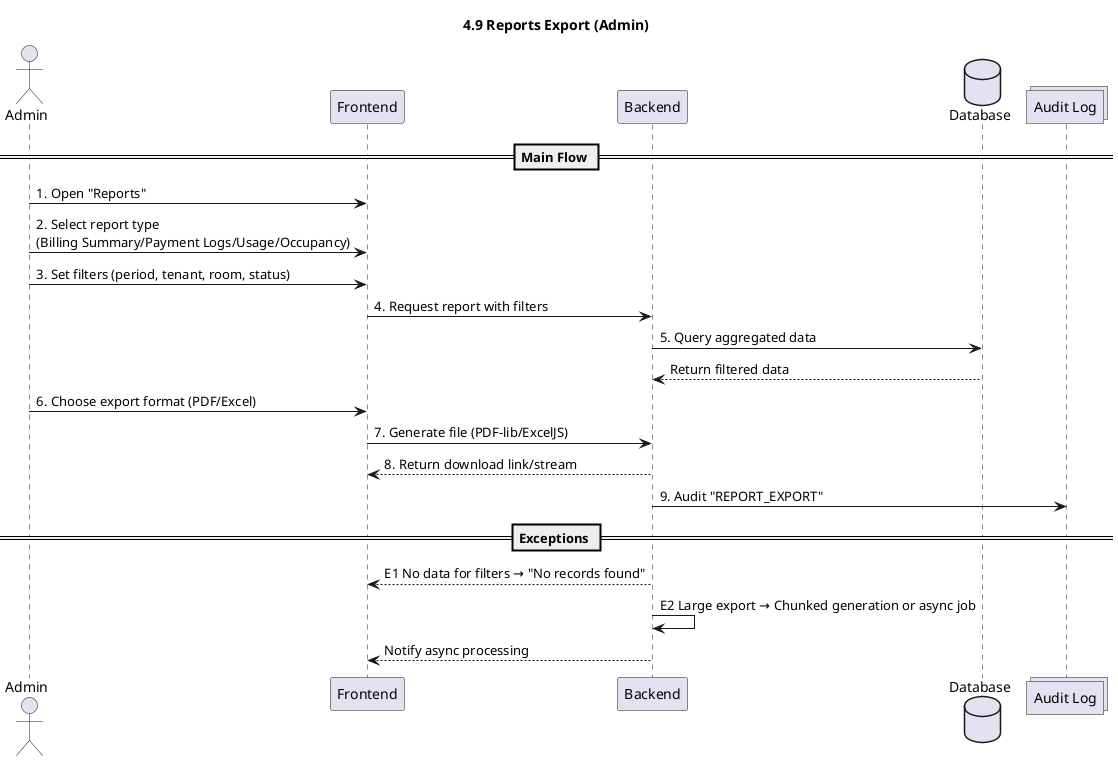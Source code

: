 @startuml
title 4.9 Reports Export (Admin)

actor Admin
participant Frontend
participant Backend
database Database
collections "Audit Log" as Log

== Main Flow ==
Admin -> Frontend: 1. Open "Reports"
Admin -> Frontend: 2. Select report type\n(Billing Summary/Payment Logs/Usage/Occupancy)
Admin -> Frontend: 3. Set filters (period, tenant, room, status)
Frontend -> Backend: 4. Request report with filters
Backend -> Database: 5. Query aggregated data
Database --> Backend: Return filtered data
Admin -> Frontend: 6. Choose export format (PDF/Excel)
Frontend -> Backend: 7. Generate file (PDF-lib/ExcelJS)
Backend --> Frontend: 8. Return download link/stream
Backend -> Log: 9. Audit "REPORT_EXPORT"

== Exceptions ==
Backend --> Frontend: E1 No data for filters → "No records found"

Backend -> Backend: E2 Large export → Chunked generation or async job
Backend --> Frontend: Notify async processing

@enduml
